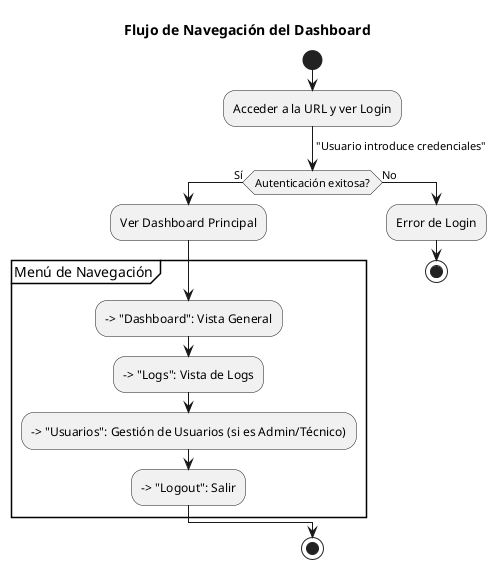 @startuml
title Flujo de Navegación del Dashboard

start
:Acceder a la URL y ver Login;
-> "Usuario introduce credenciales";
if (Autenticación exitosa?) then (Sí)
  :Ver Dashboard Principal;
  partition "Menú de Navegación" {
    --> "Dashboard": Vista General
    --> "Logs": Vista de Logs
    --> "Usuarios": Gestión de Usuarios (si es Admin/Técnico)
    --> "Logout": Salir
  }
else (No)
  :Error de Login;
  stop
endif
stop
@enduml
